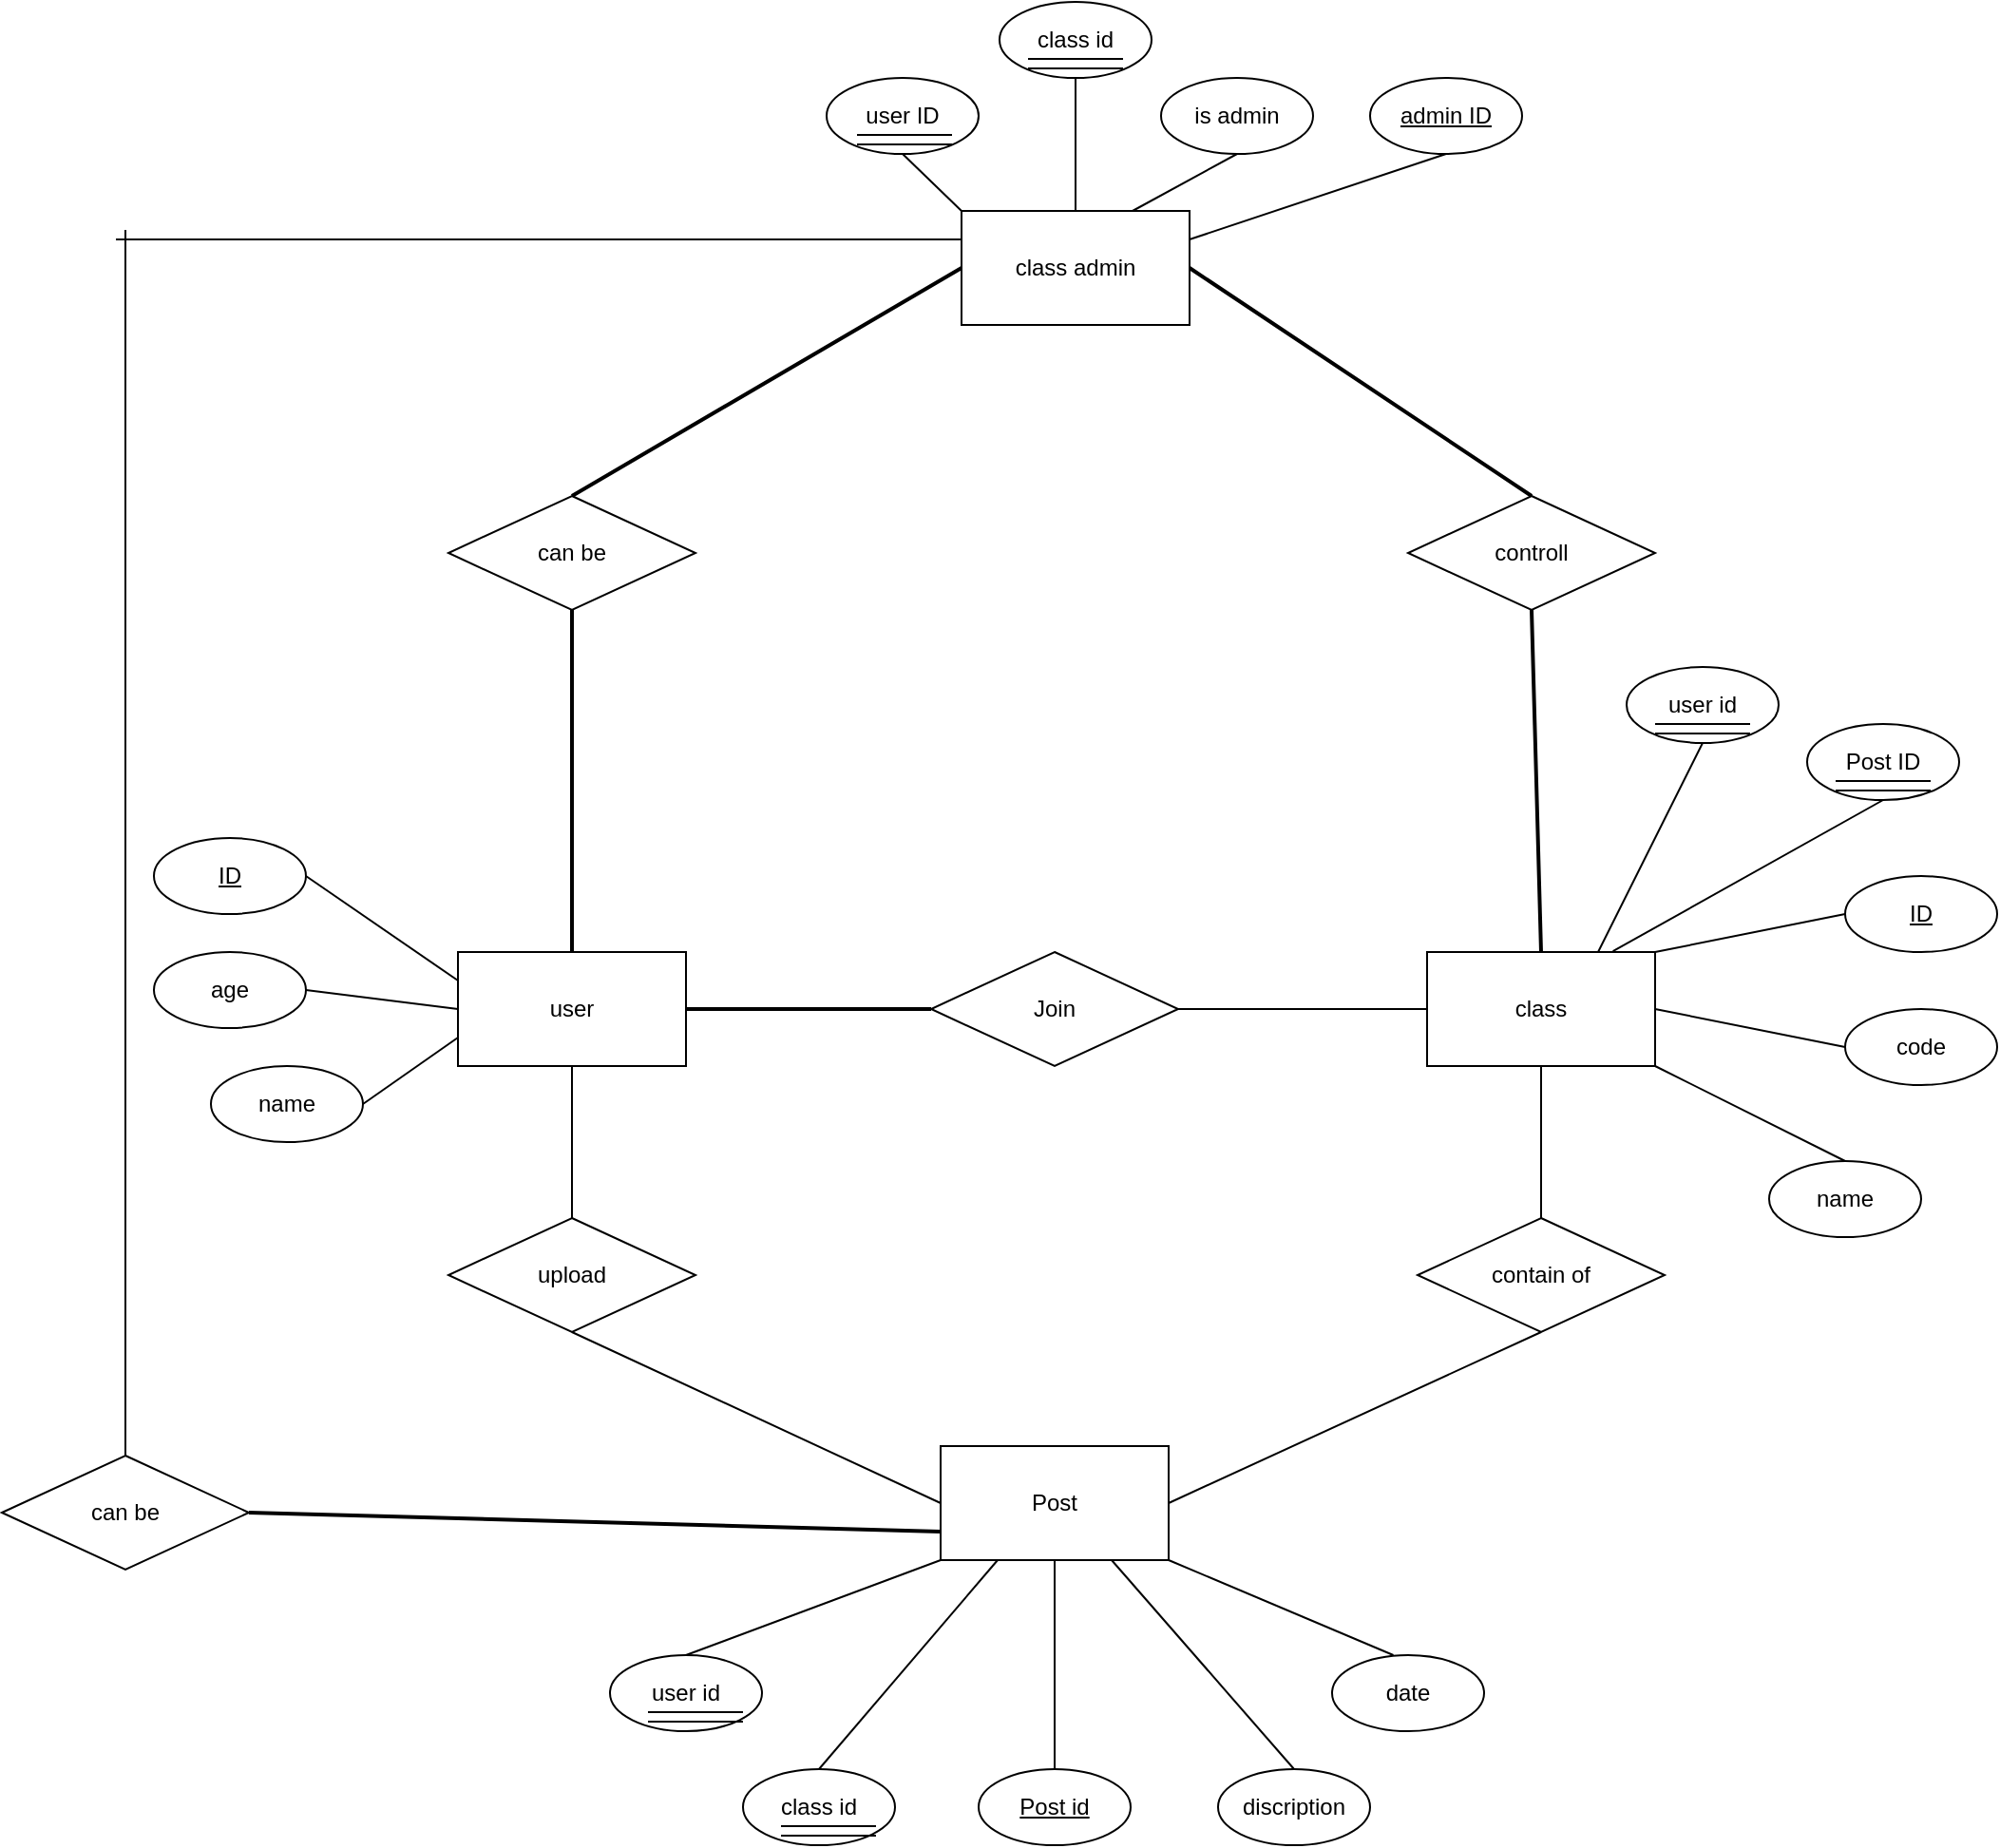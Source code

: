 <mxfile version="14.3.1" type="github">
  <diagram id="XIra5QEa7usJCA-vKQKT" name="Page-1">
    <mxGraphModel dx="3422" dy="2559" grid="1" gridSize="10" guides="1" tooltips="1" connect="1" arrows="1" fold="1" page="1" pageScale="1" pageWidth="827" pageHeight="1169" math="0" shadow="0">
      <root>
        <mxCell id="0" />
        <mxCell id="1" parent="0" />
        <mxCell id="n0TWdMrDdvnq74pHfr2U-47" style="edgeStyle=none;shape=link;rounded=0;orthogonalLoop=1;jettySize=auto;html=1;exitX=0.5;exitY=1;exitDx=0;exitDy=0;entryX=0.5;entryY=0;entryDx=0;entryDy=0;width=0;" parent="1" source="n0TWdMrDdvnq74pHfr2U-1" target="n0TWdMrDdvnq74pHfr2U-33" edge="1">
          <mxGeometry relative="1" as="geometry" />
        </mxCell>
        <mxCell id="n0TWdMrDdvnq74pHfr2U-1" value="class" style="rounded=0;whiteSpace=wrap;html=1;" parent="1" vertex="1">
          <mxGeometry x="610" y="320" width="120" height="60" as="geometry" />
        </mxCell>
        <mxCell id="n0TWdMrDdvnq74pHfr2U-2" value="&lt;u&gt;ID&lt;/u&gt;" style="ellipse;whiteSpace=wrap;html=1;" parent="1" vertex="1">
          <mxGeometry x="-60" y="260" width="80" height="40" as="geometry" />
        </mxCell>
        <mxCell id="n0TWdMrDdvnq74pHfr2U-3" value="name" style="ellipse;whiteSpace=wrap;html=1;" parent="1" vertex="1">
          <mxGeometry x="-30" y="380" width="80" height="40" as="geometry" />
        </mxCell>
        <mxCell id="n0TWdMrDdvnq74pHfr2U-4" value="age" style="ellipse;whiteSpace=wrap;html=1;" parent="1" vertex="1">
          <mxGeometry x="-60" y="320" width="80" height="40" as="geometry" />
        </mxCell>
        <mxCell id="n0TWdMrDdvnq74pHfr2U-6" value="&lt;u&gt;ID&lt;/u&gt;" style="ellipse;whiteSpace=wrap;html=1;" parent="1" vertex="1">
          <mxGeometry x="830" y="280" width="80" height="40" as="geometry" />
        </mxCell>
        <mxCell id="n0TWdMrDdvnq74pHfr2U-7" value="name" style="ellipse;whiteSpace=wrap;html=1;" parent="1" vertex="1">
          <mxGeometry x="790" y="430" width="80" height="40" as="geometry" />
        </mxCell>
        <mxCell id="n0TWdMrDdvnq74pHfr2U-8" value="code" style="ellipse;whiteSpace=wrap;html=1;" parent="1" vertex="1">
          <mxGeometry x="830" y="350" width="80" height="40" as="geometry" />
        </mxCell>
        <mxCell id="n0TWdMrDdvnq74pHfr2U-14" style="rounded=0;orthogonalLoop=1;jettySize=auto;html=1;entryX=0;entryY=0.5;entryDx=0;entryDy=0;shape=link;width=1;" parent="1" source="n0TWdMrDdvnq74pHfr2U-12" target="n0TWdMrDdvnq74pHfr2U-13" edge="1">
          <mxGeometry relative="1" as="geometry" />
        </mxCell>
        <mxCell id="n0TWdMrDdvnq74pHfr2U-50" style="edgeStyle=none;shape=link;rounded=0;orthogonalLoop=1;jettySize=auto;html=1;exitX=0.5;exitY=1;exitDx=0;exitDy=0;entryX=0.5;entryY=0;entryDx=0;entryDy=0;width=0;" parent="1" source="n0TWdMrDdvnq74pHfr2U-12" target="n0TWdMrDdvnq74pHfr2U-32" edge="1">
          <mxGeometry relative="1" as="geometry" />
        </mxCell>
        <mxCell id="n0TWdMrDdvnq74pHfr2U-12" value="user" style="rounded=0;whiteSpace=wrap;html=1;" parent="1" vertex="1">
          <mxGeometry x="100" y="320" width="120" height="60" as="geometry" />
        </mxCell>
        <mxCell id="n0TWdMrDdvnq74pHfr2U-16" style="rounded=0;orthogonalLoop=1;jettySize=auto;html=1;exitX=1;exitY=0.5;exitDx=0;exitDy=0;shape=link;width=0;" parent="1" source="n0TWdMrDdvnq74pHfr2U-13" target="n0TWdMrDdvnq74pHfr2U-1" edge="1">
          <mxGeometry relative="1" as="geometry" />
        </mxCell>
        <mxCell id="n0TWdMrDdvnq74pHfr2U-13" value="Join" style="rhombus;whiteSpace=wrap;html=1;" parent="1" vertex="1">
          <mxGeometry x="349" y="320" width="130" height="60" as="geometry" />
        </mxCell>
        <mxCell id="n0TWdMrDdvnq74pHfr2U-19" value="Post" style="rounded=0;whiteSpace=wrap;html=1;" parent="1" vertex="1">
          <mxGeometry x="354" y="580" width="120" height="60" as="geometry" />
        </mxCell>
        <mxCell id="n0TWdMrDdvnq74pHfr2U-20" value="discription" style="ellipse;whiteSpace=wrap;html=1;" parent="1" vertex="1">
          <mxGeometry x="500" y="750" width="80" height="40" as="geometry" />
        </mxCell>
        <mxCell id="n0TWdMrDdvnq74pHfr2U-21" value="&lt;u&gt;Post id&lt;/u&gt;" style="ellipse;whiteSpace=wrap;html=1;" parent="1" vertex="1">
          <mxGeometry x="374" y="750" width="80" height="40" as="geometry" />
        </mxCell>
        <mxCell id="n0TWdMrDdvnq74pHfr2U-22" value="date" style="ellipse;whiteSpace=wrap;html=1;" parent="1" vertex="1">
          <mxGeometry x="560" y="690" width="80" height="40" as="geometry" />
        </mxCell>
        <mxCell id="n0TWdMrDdvnq74pHfr2U-24" value="user id" style="ellipse;whiteSpace=wrap;html=1;" parent="1" vertex="1">
          <mxGeometry x="180" y="690" width="80" height="40" as="geometry" />
        </mxCell>
        <mxCell id="n0TWdMrDdvnq74pHfr2U-27" value="class admin" style="rounded=0;whiteSpace=wrap;html=1;" parent="1" vertex="1">
          <mxGeometry x="365" y="-70" width="120" height="60" as="geometry" />
        </mxCell>
        <mxCell id="n0TWdMrDdvnq74pHfr2U-28" value="user ID" style="ellipse;whiteSpace=wrap;html=1;" parent="1" vertex="1">
          <mxGeometry x="294" y="-140" width="80" height="40" as="geometry" />
        </mxCell>
        <mxCell id="n0TWdMrDdvnq74pHfr2U-29" value="class id" style="ellipse;whiteSpace=wrap;html=1;" parent="1" vertex="1">
          <mxGeometry x="385" y="-180" width="80" height="40" as="geometry" />
        </mxCell>
        <mxCell id="n0TWdMrDdvnq74pHfr2U-30" value="class id" style="ellipse;whiteSpace=wrap;html=1;" parent="1" vertex="1">
          <mxGeometry x="250" y="750" width="80" height="40" as="geometry" />
        </mxCell>
        <mxCell id="n0TWdMrDdvnq74pHfr2U-31" value="is admin" style="ellipse;whiteSpace=wrap;html=1;" parent="1" vertex="1">
          <mxGeometry x="470" y="-140" width="80" height="40" as="geometry" />
        </mxCell>
        <mxCell id="n0TWdMrDdvnq74pHfr2U-51" style="edgeStyle=none;shape=link;rounded=0;orthogonalLoop=1;jettySize=auto;html=1;exitX=0.5;exitY=1;exitDx=0;exitDy=0;entryX=0;entryY=0.5;entryDx=0;entryDy=0;width=0;" parent="1" source="n0TWdMrDdvnq74pHfr2U-32" target="n0TWdMrDdvnq74pHfr2U-19" edge="1">
          <mxGeometry relative="1" as="geometry" />
        </mxCell>
        <mxCell id="n0TWdMrDdvnq74pHfr2U-32" value="upload" style="rhombus;whiteSpace=wrap;html=1;" parent="1" vertex="1">
          <mxGeometry x="95" y="460" width="130" height="60" as="geometry" />
        </mxCell>
        <mxCell id="n0TWdMrDdvnq74pHfr2U-49" style="edgeStyle=none;shape=link;rounded=0;orthogonalLoop=1;jettySize=auto;html=1;exitX=0.5;exitY=1;exitDx=0;exitDy=0;entryX=1;entryY=0.5;entryDx=0;entryDy=0;width=0;" parent="1" source="n0TWdMrDdvnq74pHfr2U-33" target="n0TWdMrDdvnq74pHfr2U-19" edge="1">
          <mxGeometry relative="1" as="geometry" />
        </mxCell>
        <mxCell id="n0TWdMrDdvnq74pHfr2U-33" value="contain of" style="rhombus;whiteSpace=wrap;html=1;" parent="1" vertex="1">
          <mxGeometry x="605" y="460" width="130" height="60" as="geometry" />
        </mxCell>
        <mxCell id="n0TWdMrDdvnq74pHfr2U-45" style="edgeStyle=none;shape=link;rounded=0;orthogonalLoop=1;jettySize=auto;html=1;exitX=0.5;exitY=0;exitDx=0;exitDy=0;entryX=1;entryY=0.5;entryDx=0;entryDy=0;width=-1;" parent="1" source="n0TWdMrDdvnq74pHfr2U-34" target="n0TWdMrDdvnq74pHfr2U-27" edge="1">
          <mxGeometry relative="1" as="geometry" />
        </mxCell>
        <mxCell id="n0TWdMrDdvnq74pHfr2U-46" style="edgeStyle=none;shape=link;rounded=0;orthogonalLoop=1;jettySize=auto;html=1;exitX=0.5;exitY=1;exitDx=0;exitDy=0;entryX=0.5;entryY=0;entryDx=0;entryDy=0;width=-1;" parent="1" source="n0TWdMrDdvnq74pHfr2U-34" target="n0TWdMrDdvnq74pHfr2U-1" edge="1">
          <mxGeometry relative="1" as="geometry" />
        </mxCell>
        <mxCell id="n0TWdMrDdvnq74pHfr2U-34" value="controll" style="rhombus;whiteSpace=wrap;html=1;" parent="1" vertex="1">
          <mxGeometry x="600" y="80" width="130" height="60" as="geometry" />
        </mxCell>
        <mxCell id="n0TWdMrDdvnq74pHfr2U-43" style="edgeStyle=none;shape=link;rounded=0;orthogonalLoop=1;jettySize=auto;html=1;exitX=0.5;exitY=1;exitDx=0;exitDy=0;width=1;" parent="1" source="n0TWdMrDdvnq74pHfr2U-36" target="n0TWdMrDdvnq74pHfr2U-12" edge="1">
          <mxGeometry relative="1" as="geometry" />
        </mxCell>
        <mxCell id="n0TWdMrDdvnq74pHfr2U-44" style="edgeStyle=none;shape=link;rounded=0;orthogonalLoop=1;jettySize=auto;html=1;exitX=0.5;exitY=0;exitDx=0;exitDy=0;entryX=0;entryY=0.5;entryDx=0;entryDy=0;width=-1;" parent="1" source="n0TWdMrDdvnq74pHfr2U-36" target="n0TWdMrDdvnq74pHfr2U-27" edge="1">
          <mxGeometry relative="1" as="geometry" />
        </mxCell>
        <mxCell id="n0TWdMrDdvnq74pHfr2U-36" value="can be" style="rhombus;whiteSpace=wrap;html=1;" parent="1" vertex="1">
          <mxGeometry x="95" y="80" width="130" height="60" as="geometry" />
        </mxCell>
        <mxCell id="n0TWdMrDdvnq74pHfr2U-52" style="edgeStyle=none;shape=link;rounded=0;orthogonalLoop=1;jettySize=auto;html=1;exitX=1;exitY=0.5;exitDx=0;exitDy=0;width=-1;entryX=0;entryY=0.75;entryDx=0;entryDy=0;" parent="1" source="n0TWdMrDdvnq74pHfr2U-42" target="n0TWdMrDdvnq74pHfr2U-19" edge="1">
          <mxGeometry relative="1" as="geometry">
            <mxPoint x="330" y="630" as="targetPoint" />
          </mxGeometry>
        </mxCell>
        <mxCell id="n0TWdMrDdvnq74pHfr2U-42" value="can be" style="rhombus;whiteSpace=wrap;html=1;" parent="1" vertex="1">
          <mxGeometry x="-140" y="585" width="130" height="60" as="geometry" />
        </mxCell>
        <mxCell id="n0TWdMrDdvnq74pHfr2U-57" value="" style="endArrow=none;html=1;entryX=0;entryY=0.25;entryDx=0;entryDy=0;" parent="1" target="n0TWdMrDdvnq74pHfr2U-27" edge="1">
          <mxGeometry width="50" height="50" relative="1" as="geometry">
            <mxPoint x="-80" y="-55" as="sourcePoint" />
            <mxPoint x="10" y="-190" as="targetPoint" />
          </mxGeometry>
        </mxCell>
        <mxCell id="n0TWdMrDdvnq74pHfr2U-58" value="" style="endArrow=none;html=1;exitX=0.5;exitY=0;exitDx=0;exitDy=0;" parent="1" source="n0TWdMrDdvnq74pHfr2U-42" edge="1">
          <mxGeometry width="50" height="50" relative="1" as="geometry">
            <mxPoint x="-40" y="360" as="sourcePoint" />
            <mxPoint x="-75" y="-60" as="targetPoint" />
          </mxGeometry>
        </mxCell>
        <mxCell id="n0TWdMrDdvnq74pHfr2U-60" value="" style="endArrow=none;html=1;exitX=1;exitY=0.5;exitDx=0;exitDy=0;entryX=0;entryY=0.25;entryDx=0;entryDy=0;" parent="1" source="n0TWdMrDdvnq74pHfr2U-2" target="n0TWdMrDdvnq74pHfr2U-12" edge="1">
          <mxGeometry width="50" height="50" relative="1" as="geometry">
            <mxPoint x="220" y="450" as="sourcePoint" />
            <mxPoint x="270" y="400" as="targetPoint" />
          </mxGeometry>
        </mxCell>
        <mxCell id="n0TWdMrDdvnq74pHfr2U-61" value="" style="endArrow=none;html=1;exitX=1;exitY=0.5;exitDx=0;exitDy=0;entryX=0;entryY=0.5;entryDx=0;entryDy=0;" parent="1" source="n0TWdMrDdvnq74pHfr2U-4" target="n0TWdMrDdvnq74pHfr2U-12" edge="1">
          <mxGeometry width="50" height="50" relative="1" as="geometry">
            <mxPoint x="220" y="450" as="sourcePoint" />
            <mxPoint x="270" y="400" as="targetPoint" />
          </mxGeometry>
        </mxCell>
        <mxCell id="n0TWdMrDdvnq74pHfr2U-62" value="" style="endArrow=none;html=1;exitX=1;exitY=0.5;exitDx=0;exitDy=0;entryX=0;entryY=0.75;entryDx=0;entryDy=0;" parent="1" source="n0TWdMrDdvnq74pHfr2U-3" target="n0TWdMrDdvnq74pHfr2U-12" edge="1">
          <mxGeometry width="50" height="50" relative="1" as="geometry">
            <mxPoint x="220" y="450" as="sourcePoint" />
            <mxPoint x="270" y="400" as="targetPoint" />
          </mxGeometry>
        </mxCell>
        <mxCell id="n0TWdMrDdvnq74pHfr2U-63" value="" style="endArrow=none;html=1;entryX=0;entryY=1;entryDx=0;entryDy=0;exitX=0.5;exitY=0;exitDx=0;exitDy=0;" parent="1" source="n0TWdMrDdvnq74pHfr2U-24" target="n0TWdMrDdvnq74pHfr2U-19" edge="1">
          <mxGeometry width="50" height="50" relative="1" as="geometry">
            <mxPoint x="270" y="870" as="sourcePoint" />
            <mxPoint x="320" y="820" as="targetPoint" />
          </mxGeometry>
        </mxCell>
        <mxCell id="n0TWdMrDdvnq74pHfr2U-64" value="" style="endArrow=none;html=1;entryX=0.25;entryY=1;entryDx=0;entryDy=0;exitX=0.5;exitY=0;exitDx=0;exitDy=0;" parent="1" source="n0TWdMrDdvnq74pHfr2U-30" target="n0TWdMrDdvnq74pHfr2U-19" edge="1">
          <mxGeometry width="50" height="50" relative="1" as="geometry">
            <mxPoint x="220" y="750" as="sourcePoint" />
            <mxPoint x="270" y="700" as="targetPoint" />
          </mxGeometry>
        </mxCell>
        <mxCell id="n0TWdMrDdvnq74pHfr2U-65" value="" style="endArrow=none;html=1;exitX=0.5;exitY=0;exitDx=0;exitDy=0;" parent="1" source="n0TWdMrDdvnq74pHfr2U-21" target="n0TWdMrDdvnq74pHfr2U-19" edge="1">
          <mxGeometry width="50" height="50" relative="1" as="geometry">
            <mxPoint x="220" y="750" as="sourcePoint" />
            <mxPoint x="270" y="700" as="targetPoint" />
          </mxGeometry>
        </mxCell>
        <mxCell id="n0TWdMrDdvnq74pHfr2U-66" value="" style="endArrow=none;html=1;exitX=0.5;exitY=0;exitDx=0;exitDy=0;entryX=0.75;entryY=1;entryDx=0;entryDy=0;" parent="1" source="n0TWdMrDdvnq74pHfr2U-20" target="n0TWdMrDdvnq74pHfr2U-19" edge="1">
          <mxGeometry width="50" height="50" relative="1" as="geometry">
            <mxPoint x="220" y="750" as="sourcePoint" />
            <mxPoint x="270" y="700" as="targetPoint" />
          </mxGeometry>
        </mxCell>
        <mxCell id="n0TWdMrDdvnq74pHfr2U-67" value="" style="endArrow=none;html=1;entryX=1;entryY=1;entryDx=0;entryDy=0;exitX=0.403;exitY=0;exitDx=0;exitDy=0;exitPerimeter=0;" parent="1" source="n0TWdMrDdvnq74pHfr2U-22" target="n0TWdMrDdvnq74pHfr2U-19" edge="1">
          <mxGeometry width="50" height="50" relative="1" as="geometry">
            <mxPoint x="220" y="750" as="sourcePoint" />
            <mxPoint x="270" y="700" as="targetPoint" />
          </mxGeometry>
        </mxCell>
        <mxCell id="n0TWdMrDdvnq74pHfr2U-68" value="" style="endArrow=none;html=1;exitX=0;exitY=0;exitDx=0;exitDy=0;entryX=0.5;entryY=1;entryDx=0;entryDy=0;" parent="1" source="n0TWdMrDdvnq74pHfr2U-27" target="n0TWdMrDdvnq74pHfr2U-28" edge="1">
          <mxGeometry width="50" height="50" relative="1" as="geometry">
            <mxPoint x="220" y="-50" as="sourcePoint" />
            <mxPoint x="270" y="-100" as="targetPoint" />
          </mxGeometry>
        </mxCell>
        <mxCell id="n0TWdMrDdvnq74pHfr2U-69" value="" style="endArrow=none;html=1;exitX=0.5;exitY=0;exitDx=0;exitDy=0;entryX=0.5;entryY=1;entryDx=0;entryDy=0;" parent="1" source="n0TWdMrDdvnq74pHfr2U-27" target="n0TWdMrDdvnq74pHfr2U-29" edge="1">
          <mxGeometry width="50" height="50" relative="1" as="geometry">
            <mxPoint x="220" y="-50" as="sourcePoint" />
            <mxPoint x="270" y="-100" as="targetPoint" />
          </mxGeometry>
        </mxCell>
        <mxCell id="n0TWdMrDdvnq74pHfr2U-70" value="" style="endArrow=none;html=1;exitX=0.75;exitY=0;exitDx=0;exitDy=0;entryX=0.5;entryY=1;entryDx=0;entryDy=0;" parent="1" source="n0TWdMrDdvnq74pHfr2U-27" target="n0TWdMrDdvnq74pHfr2U-31" edge="1">
          <mxGeometry width="50" height="50" relative="1" as="geometry">
            <mxPoint x="220" y="-50" as="sourcePoint" />
            <mxPoint x="270" y="-100" as="targetPoint" />
          </mxGeometry>
        </mxCell>
        <mxCell id="n0TWdMrDdvnq74pHfr2U-72" value="" style="endArrow=none;html=1;exitX=0.815;exitY=-0.007;exitDx=0;exitDy=0;exitPerimeter=0;entryX=0.5;entryY=1;entryDx=0;entryDy=0;" parent="1" source="n0TWdMrDdvnq74pHfr2U-1" target="n0TWdMrDdvnq74pHfr2U-10" edge="1">
          <mxGeometry width="50" height="50" relative="1" as="geometry">
            <mxPoint x="530" y="350" as="sourcePoint" />
            <mxPoint x="580" y="300" as="targetPoint" />
          </mxGeometry>
        </mxCell>
        <mxCell id="n0TWdMrDdvnq74pHfr2U-73" value="" style="endArrow=none;html=1;entryX=0;entryY=0.5;entryDx=0;entryDy=0;exitX=1;exitY=0;exitDx=0;exitDy=0;" parent="1" source="n0TWdMrDdvnq74pHfr2U-1" target="n0TWdMrDdvnq74pHfr2U-6" edge="1">
          <mxGeometry width="50" height="50" relative="1" as="geometry">
            <mxPoint x="530" y="350" as="sourcePoint" />
            <mxPoint x="580" y="300" as="targetPoint" />
          </mxGeometry>
        </mxCell>
        <mxCell id="n0TWdMrDdvnq74pHfr2U-74" value="" style="endArrow=none;html=1;exitX=1;exitY=0.5;exitDx=0;exitDy=0;entryX=0;entryY=0.5;entryDx=0;entryDy=0;" parent="1" source="n0TWdMrDdvnq74pHfr2U-1" target="n0TWdMrDdvnq74pHfr2U-8" edge="1">
          <mxGeometry width="50" height="50" relative="1" as="geometry">
            <mxPoint x="530" y="350" as="sourcePoint" />
            <mxPoint x="580" y="300" as="targetPoint" />
          </mxGeometry>
        </mxCell>
        <mxCell id="n0TWdMrDdvnq74pHfr2U-75" value="" style="endArrow=none;html=1;exitX=1;exitY=1;exitDx=0;exitDy=0;entryX=0.5;entryY=0;entryDx=0;entryDy=0;" parent="1" source="n0TWdMrDdvnq74pHfr2U-1" target="n0TWdMrDdvnq74pHfr2U-7" edge="1">
          <mxGeometry width="50" height="50" relative="1" as="geometry">
            <mxPoint x="530" y="350" as="sourcePoint" />
            <mxPoint x="580" y="300" as="targetPoint" />
          </mxGeometry>
        </mxCell>
        <mxCell id="pbojLZw_-JZTCTOS8RLy-1" value="&lt;u&gt;admin ID&lt;/u&gt;" style="ellipse;whiteSpace=wrap;html=1;" vertex="1" parent="1">
          <mxGeometry x="580" y="-140" width="80" height="40" as="geometry" />
        </mxCell>
        <mxCell id="pbojLZw_-JZTCTOS8RLy-3" value="" style="endArrow=none;html=1;entryX=0.5;entryY=1;entryDx=0;entryDy=0;exitX=1;exitY=0.25;exitDx=0;exitDy=0;" edge="1" parent="1" source="n0TWdMrDdvnq74pHfr2U-27" target="pbojLZw_-JZTCTOS8RLy-1">
          <mxGeometry width="50" height="50" relative="1" as="geometry">
            <mxPoint x="350" y="100" as="sourcePoint" />
            <mxPoint x="400" y="50" as="targetPoint" />
          </mxGeometry>
        </mxCell>
        <mxCell id="pbojLZw_-JZTCTOS8RLy-7" value="" style="group" vertex="1" connectable="0" parent="1">
          <mxGeometry x="400" y="-150" width="50" height="5" as="geometry" />
        </mxCell>
        <mxCell id="pbojLZw_-JZTCTOS8RLy-4" value="" style="endArrow=none;html=1;" edge="1" parent="pbojLZw_-JZTCTOS8RLy-7">
          <mxGeometry width="50" height="50" as="geometry">
            <mxPoint as="sourcePoint" />
            <mxPoint x="50" as="targetPoint" />
          </mxGeometry>
        </mxCell>
        <mxCell id="pbojLZw_-JZTCTOS8RLy-5" value="" style="endArrow=none;html=1;" edge="1" parent="pbojLZw_-JZTCTOS8RLy-7">
          <mxGeometry y="-5" width="50" height="50" as="geometry">
            <mxPoint y="5" as="sourcePoint" />
            <mxPoint x="50" y="5" as="targetPoint" />
          </mxGeometry>
        </mxCell>
        <mxCell id="pbojLZw_-JZTCTOS8RLy-8" value="" style="group" vertex="1" connectable="0" parent="1">
          <mxGeometry x="310" y="-110" width="50" height="5" as="geometry" />
        </mxCell>
        <mxCell id="pbojLZw_-JZTCTOS8RLy-9" value="" style="endArrow=none;html=1;" edge="1" parent="pbojLZw_-JZTCTOS8RLy-8">
          <mxGeometry width="50" height="50" as="geometry">
            <mxPoint as="sourcePoint" />
            <mxPoint x="50" as="targetPoint" />
          </mxGeometry>
        </mxCell>
        <mxCell id="pbojLZw_-JZTCTOS8RLy-10" value="" style="endArrow=none;html=1;" edge="1" parent="pbojLZw_-JZTCTOS8RLy-8">
          <mxGeometry y="-5" width="50" height="50" as="geometry">
            <mxPoint y="5" as="sourcePoint" />
            <mxPoint x="50" y="5" as="targetPoint" />
          </mxGeometry>
        </mxCell>
        <mxCell id="pbojLZw_-JZTCTOS8RLy-11" value="" style="group" vertex="1" connectable="0" parent="1">
          <mxGeometry x="200" y="720" width="50" height="5" as="geometry" />
        </mxCell>
        <mxCell id="pbojLZw_-JZTCTOS8RLy-12" value="" style="endArrow=none;html=1;" edge="1" parent="pbojLZw_-JZTCTOS8RLy-11">
          <mxGeometry width="50" height="50" as="geometry">
            <mxPoint as="sourcePoint" />
            <mxPoint x="50" as="targetPoint" />
          </mxGeometry>
        </mxCell>
        <mxCell id="pbojLZw_-JZTCTOS8RLy-13" value="" style="endArrow=none;html=1;" edge="1" parent="pbojLZw_-JZTCTOS8RLy-11">
          <mxGeometry y="-5" width="50" height="50" as="geometry">
            <mxPoint y="5" as="sourcePoint" />
            <mxPoint x="50" y="5" as="targetPoint" />
          </mxGeometry>
        </mxCell>
        <mxCell id="pbojLZw_-JZTCTOS8RLy-14" value="" style="group" vertex="1" connectable="0" parent="1">
          <mxGeometry x="270" y="780" width="50" height="5" as="geometry" />
        </mxCell>
        <mxCell id="pbojLZw_-JZTCTOS8RLy-15" value="" style="endArrow=none;html=1;" edge="1" parent="pbojLZw_-JZTCTOS8RLy-14">
          <mxGeometry width="50" height="50" as="geometry">
            <mxPoint as="sourcePoint" />
            <mxPoint x="50" as="targetPoint" />
          </mxGeometry>
        </mxCell>
        <mxCell id="pbojLZw_-JZTCTOS8RLy-16" value="" style="endArrow=none;html=1;" edge="1" parent="pbojLZw_-JZTCTOS8RLy-14">
          <mxGeometry y="-5" width="50" height="50" as="geometry">
            <mxPoint y="5" as="sourcePoint" />
            <mxPoint x="50" y="5" as="targetPoint" />
          </mxGeometry>
        </mxCell>
        <mxCell id="pbojLZw_-JZTCTOS8RLy-20" value="user id" style="ellipse;whiteSpace=wrap;html=1;" vertex="1" parent="1">
          <mxGeometry x="715" y="170" width="80" height="40" as="geometry" />
        </mxCell>
        <mxCell id="pbojLZw_-JZTCTOS8RLy-21" value="" style="group" vertex="1" connectable="0" parent="1">
          <mxGeometry x="810" y="200" width="80" height="40" as="geometry" />
        </mxCell>
        <mxCell id="n0TWdMrDdvnq74pHfr2U-10" value="Post ID" style="ellipse;whiteSpace=wrap;html=1;" parent="pbojLZw_-JZTCTOS8RLy-21" vertex="1">
          <mxGeometry width="80" height="40" as="geometry" />
        </mxCell>
        <mxCell id="pbojLZw_-JZTCTOS8RLy-17" value="" style="group" vertex="1" connectable="0" parent="pbojLZw_-JZTCTOS8RLy-21">
          <mxGeometry x="15" y="30" width="50" height="5" as="geometry" />
        </mxCell>
        <mxCell id="pbojLZw_-JZTCTOS8RLy-18" value="" style="endArrow=none;html=1;" edge="1" parent="pbojLZw_-JZTCTOS8RLy-17">
          <mxGeometry width="50" height="50" as="geometry">
            <mxPoint as="sourcePoint" />
            <mxPoint x="50" as="targetPoint" />
          </mxGeometry>
        </mxCell>
        <mxCell id="pbojLZw_-JZTCTOS8RLy-19" value="" style="endArrow=none;html=1;" edge="1" parent="pbojLZw_-JZTCTOS8RLy-17">
          <mxGeometry y="-5" width="50" height="50" as="geometry">
            <mxPoint y="5" as="sourcePoint" />
            <mxPoint x="50" y="5" as="targetPoint" />
          </mxGeometry>
        </mxCell>
        <mxCell id="pbojLZw_-JZTCTOS8RLy-22" value="" style="group" vertex="1" connectable="0" parent="1">
          <mxGeometry x="730" y="200" width="50" height="5" as="geometry" />
        </mxCell>
        <mxCell id="pbojLZw_-JZTCTOS8RLy-23" value="" style="endArrow=none;html=1;" edge="1" parent="pbojLZw_-JZTCTOS8RLy-22">
          <mxGeometry width="50" height="50" as="geometry">
            <mxPoint as="sourcePoint" />
            <mxPoint x="50" as="targetPoint" />
          </mxGeometry>
        </mxCell>
        <mxCell id="pbojLZw_-JZTCTOS8RLy-24" value="" style="endArrow=none;html=1;" edge="1" parent="pbojLZw_-JZTCTOS8RLy-22">
          <mxGeometry y="-5" width="50" height="50" as="geometry">
            <mxPoint y="5" as="sourcePoint" />
            <mxPoint x="50" y="5" as="targetPoint" />
          </mxGeometry>
        </mxCell>
        <mxCell id="pbojLZw_-JZTCTOS8RLy-26" value="" style="endArrow=none;html=1;entryX=0.5;entryY=1;entryDx=0;entryDy=0;exitX=0.75;exitY=0;exitDx=0;exitDy=0;" edge="1" parent="1" source="n0TWdMrDdvnq74pHfr2U-1" target="pbojLZw_-JZTCTOS8RLy-20">
          <mxGeometry width="50" height="50" relative="1" as="geometry">
            <mxPoint x="520" y="290" as="sourcePoint" />
            <mxPoint x="570" y="240" as="targetPoint" />
          </mxGeometry>
        </mxCell>
      </root>
    </mxGraphModel>
  </diagram>
</mxfile>
